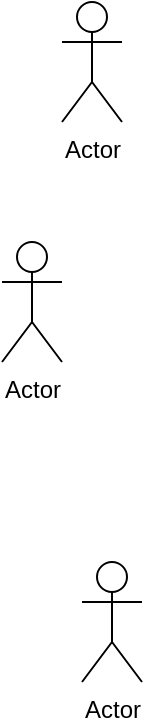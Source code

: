 <mxfile version="13.6.5" type="github">
  <diagram id="7yfuaPFkPIxmF3ERDpuB" name="Page-1">
    <mxGraphModel dx="526" dy="420" grid="1" gridSize="10" guides="1" tooltips="1" connect="1" arrows="1" fold="1" page="1" pageScale="1" pageWidth="827" pageHeight="1169" math="0" shadow="0">
      <root>
        <mxCell id="0" />
        <mxCell id="1" parent="0" />
        <mxCell id="OQ-tgse1IF2DtPBvfUPW-1" value="Actor" style="shape=umlActor;verticalLabelPosition=bottom;verticalAlign=top;html=1;outlineConnect=0;" vertex="1" parent="1">
          <mxGeometry x="80" y="770" width="30" height="60" as="geometry" />
        </mxCell>
        <mxCell id="OQ-tgse1IF2DtPBvfUPW-2" value="Actor" style="shape=umlActor;verticalLabelPosition=bottom;verticalAlign=top;html=1;outlineConnect=0;" vertex="1" parent="1">
          <mxGeometry x="120" y="930" width="30" height="60" as="geometry" />
        </mxCell>
        <mxCell id="OQ-tgse1IF2DtPBvfUPW-3" value="Actor" style="shape=umlActor;verticalLabelPosition=bottom;verticalAlign=top;html=1;outlineConnect=0;" vertex="1" parent="1">
          <mxGeometry x="110" y="650" width="30" height="60" as="geometry" />
        </mxCell>
      </root>
    </mxGraphModel>
  </diagram>
</mxfile>
